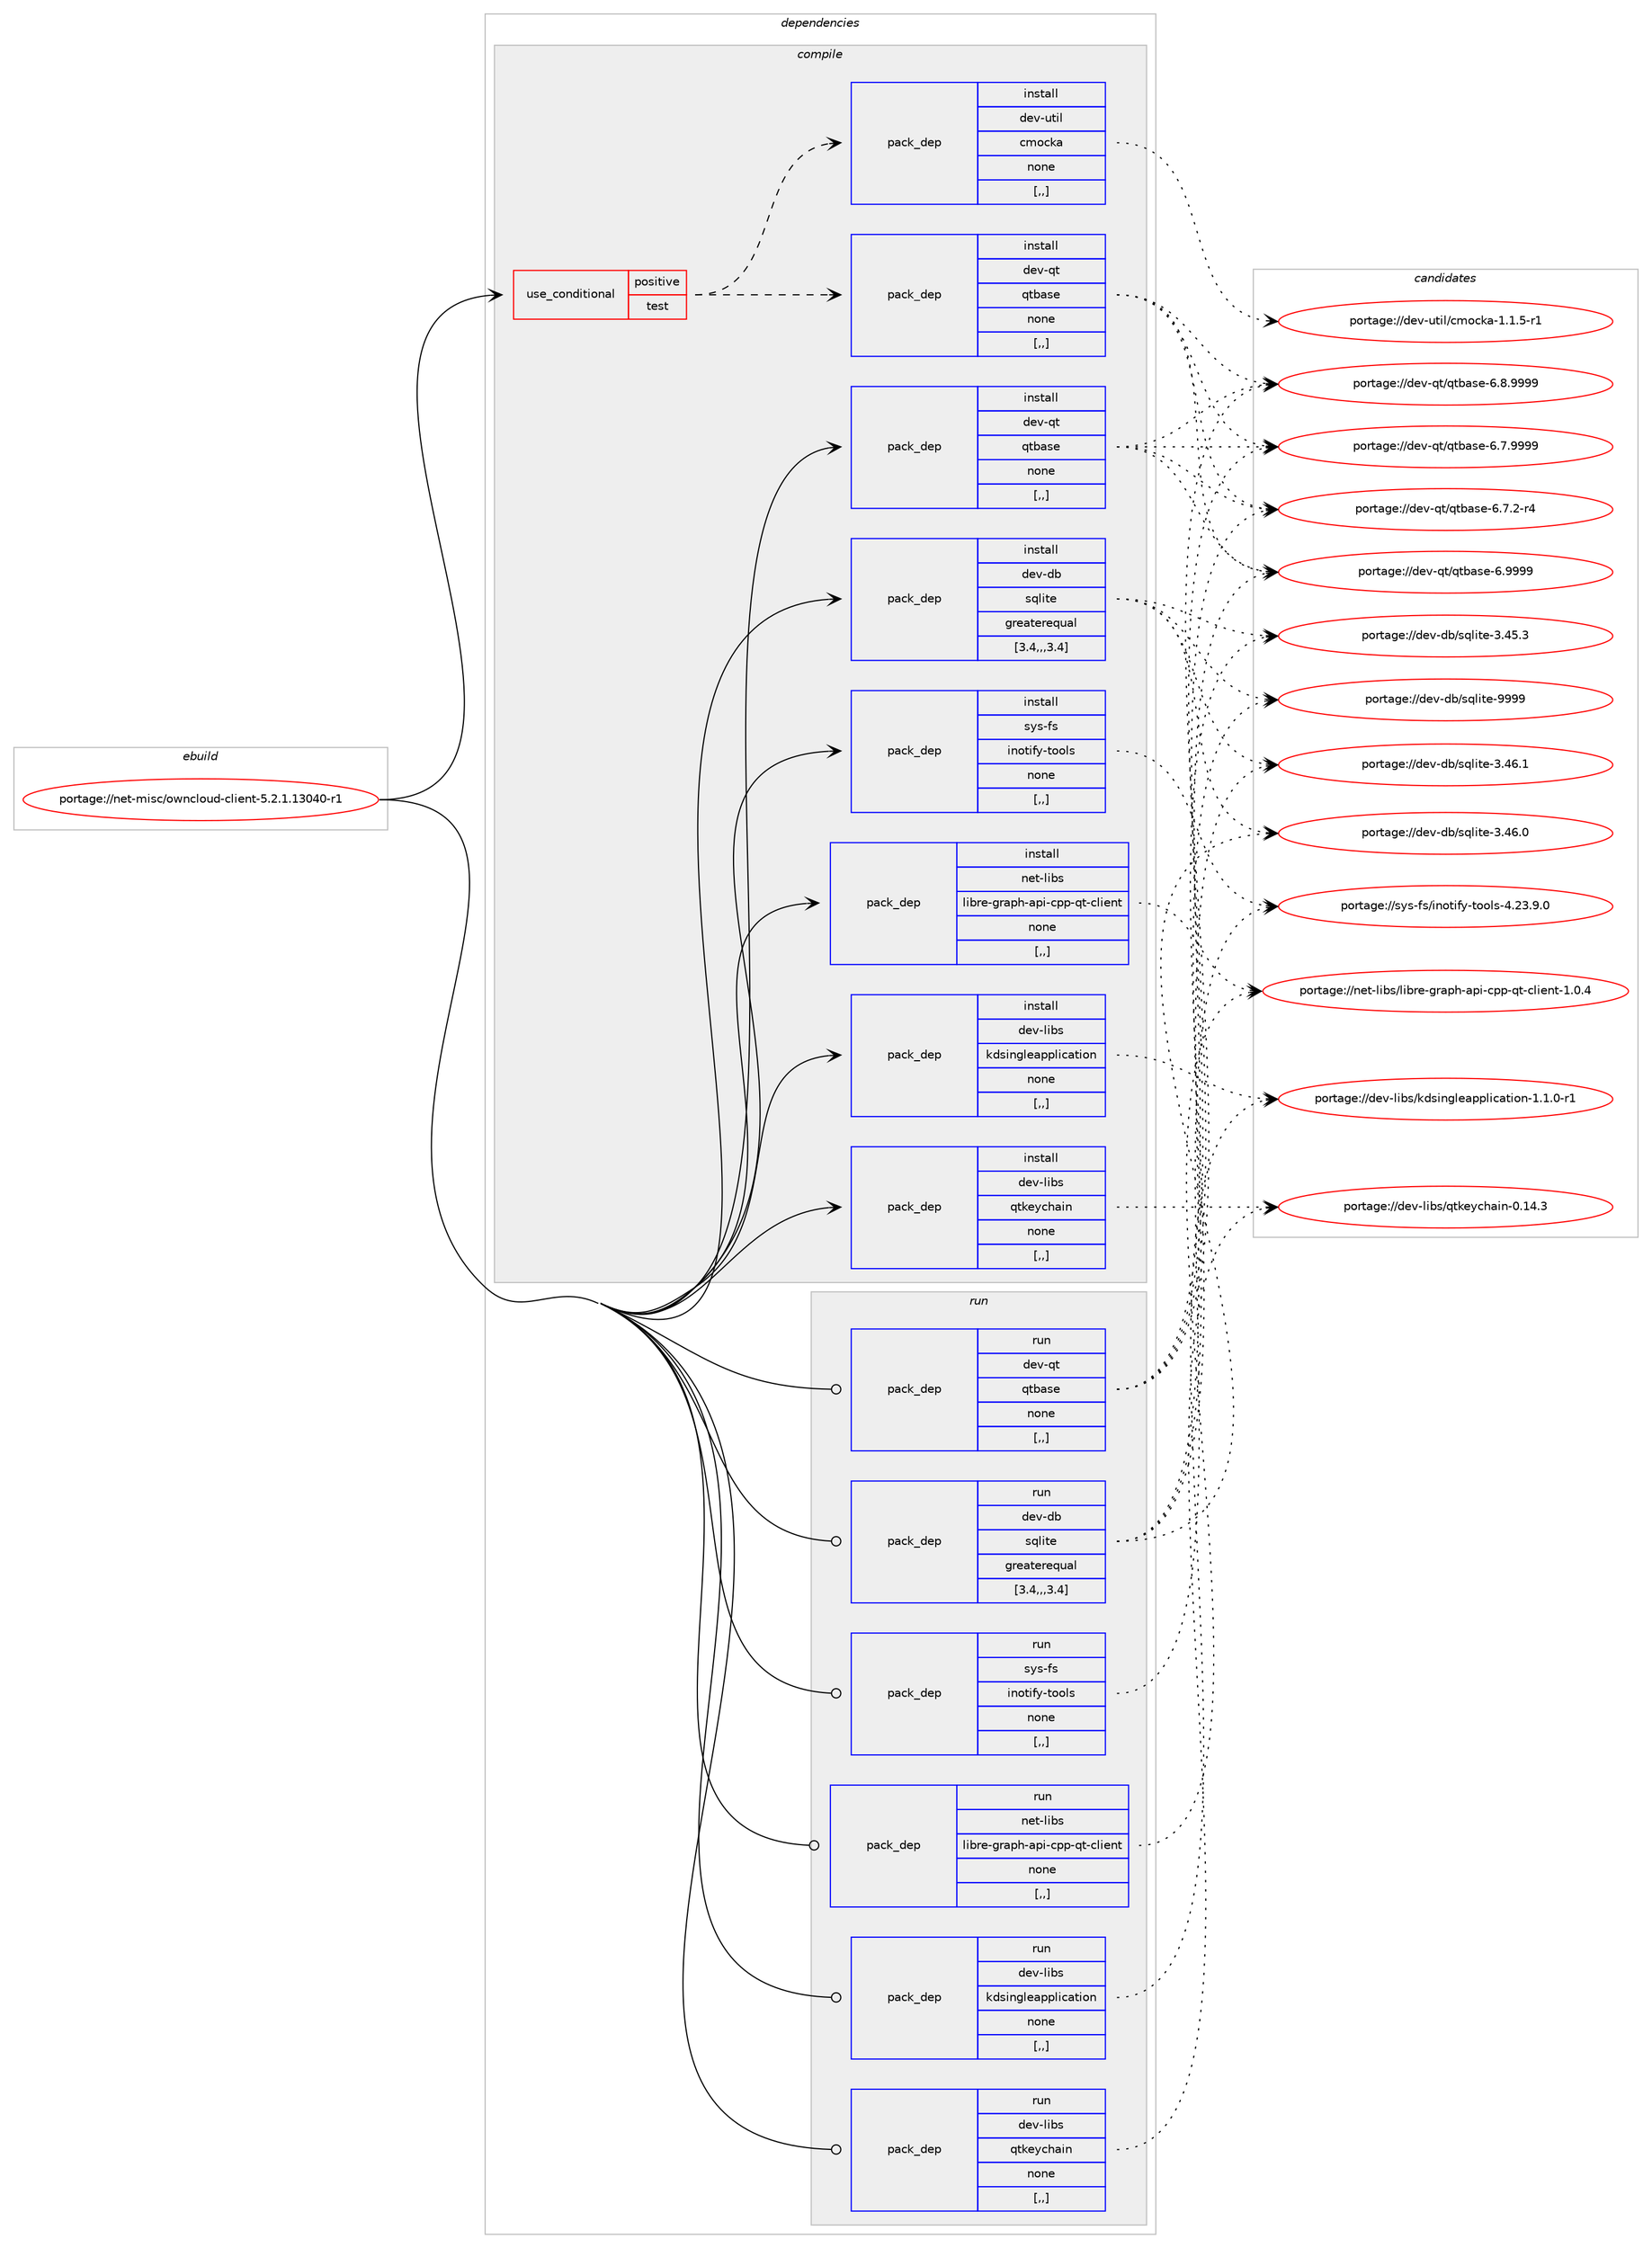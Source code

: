 digraph prolog {

# *************
# Graph options
# *************

newrank=true;
concentrate=true;
compound=true;
graph [rankdir=LR,fontname=Helvetica,fontsize=10,ranksep=1.5];#, ranksep=2.5, nodesep=0.2];
edge  [arrowhead=vee];
node  [fontname=Helvetica,fontsize=10];

# **********
# The ebuild
# **********

subgraph cluster_leftcol {
color=gray;
label=<<i>ebuild</i>>;
id [label="portage://net-misc/owncloud-client-5.2.1.13040-r1", color=red, width=4, href="../net-misc/owncloud-client-5.2.1.13040-r1.svg"];
}

# ****************
# The dependencies
# ****************

subgraph cluster_midcol {
color=gray;
label=<<i>dependencies</i>>;
subgraph cluster_compile {
fillcolor="#eeeeee";
style=filled;
label=<<i>compile</i>>;
subgraph cond232222 {
dependency884284 [label=<<TABLE BORDER="0" CELLBORDER="1" CELLSPACING="0" CELLPADDING="4"><TR><TD ROWSPAN="3" CELLPADDING="10">use_conditional</TD></TR><TR><TD>positive</TD></TR><TR><TD>test</TD></TR></TABLE>>, shape=none, color=red];
subgraph pack645608 {
dependency884285 [label=<<TABLE BORDER="0" CELLBORDER="1" CELLSPACING="0" CELLPADDING="4" WIDTH="220"><TR><TD ROWSPAN="6" CELLPADDING="30">pack_dep</TD></TR><TR><TD WIDTH="110">install</TD></TR><TR><TD>dev-util</TD></TR><TR><TD>cmocka</TD></TR><TR><TD>none</TD></TR><TR><TD>[,,]</TD></TR></TABLE>>, shape=none, color=blue];
}
dependency884284:e -> dependency884285:w [weight=20,style="dashed",arrowhead="vee"];
subgraph pack645609 {
dependency884286 [label=<<TABLE BORDER="0" CELLBORDER="1" CELLSPACING="0" CELLPADDING="4" WIDTH="220"><TR><TD ROWSPAN="6" CELLPADDING="30">pack_dep</TD></TR><TR><TD WIDTH="110">install</TD></TR><TR><TD>dev-qt</TD></TR><TR><TD>qtbase</TD></TR><TR><TD>none</TD></TR><TR><TD>[,,]</TD></TR></TABLE>>, shape=none, color=blue];
}
dependency884284:e -> dependency884286:w [weight=20,style="dashed",arrowhead="vee"];
}
id:e -> dependency884284:w [weight=20,style="solid",arrowhead="vee"];
subgraph pack645610 {
dependency884287 [label=<<TABLE BORDER="0" CELLBORDER="1" CELLSPACING="0" CELLPADDING="4" WIDTH="220"><TR><TD ROWSPAN="6" CELLPADDING="30">pack_dep</TD></TR><TR><TD WIDTH="110">install</TD></TR><TR><TD>dev-db</TD></TR><TR><TD>sqlite</TD></TR><TR><TD>greaterequal</TD></TR><TR><TD>[3.4,,,3.4]</TD></TR></TABLE>>, shape=none, color=blue];
}
id:e -> dependency884287:w [weight=20,style="solid",arrowhead="vee"];
subgraph pack645611 {
dependency884288 [label=<<TABLE BORDER="0" CELLBORDER="1" CELLSPACING="0" CELLPADDING="4" WIDTH="220"><TR><TD ROWSPAN="6" CELLPADDING="30">pack_dep</TD></TR><TR><TD WIDTH="110">install</TD></TR><TR><TD>dev-libs</TD></TR><TR><TD>kdsingleapplication</TD></TR><TR><TD>none</TD></TR><TR><TD>[,,]</TD></TR></TABLE>>, shape=none, color=blue];
}
id:e -> dependency884288:w [weight=20,style="solid",arrowhead="vee"];
subgraph pack645612 {
dependency884289 [label=<<TABLE BORDER="0" CELLBORDER="1" CELLSPACING="0" CELLPADDING="4" WIDTH="220"><TR><TD ROWSPAN="6" CELLPADDING="30">pack_dep</TD></TR><TR><TD WIDTH="110">install</TD></TR><TR><TD>dev-libs</TD></TR><TR><TD>qtkeychain</TD></TR><TR><TD>none</TD></TR><TR><TD>[,,]</TD></TR></TABLE>>, shape=none, color=blue];
}
id:e -> dependency884289:w [weight=20,style="solid",arrowhead="vee"];
subgraph pack645613 {
dependency884290 [label=<<TABLE BORDER="0" CELLBORDER="1" CELLSPACING="0" CELLPADDING="4" WIDTH="220"><TR><TD ROWSPAN="6" CELLPADDING="30">pack_dep</TD></TR><TR><TD WIDTH="110">install</TD></TR><TR><TD>dev-qt</TD></TR><TR><TD>qtbase</TD></TR><TR><TD>none</TD></TR><TR><TD>[,,]</TD></TR></TABLE>>, shape=none, color=blue];
}
id:e -> dependency884290:w [weight=20,style="solid",arrowhead="vee"];
subgraph pack645614 {
dependency884291 [label=<<TABLE BORDER="0" CELLBORDER="1" CELLSPACING="0" CELLPADDING="4" WIDTH="220"><TR><TD ROWSPAN="6" CELLPADDING="30">pack_dep</TD></TR><TR><TD WIDTH="110">install</TD></TR><TR><TD>net-libs</TD></TR><TR><TD>libre-graph-api-cpp-qt-client</TD></TR><TR><TD>none</TD></TR><TR><TD>[,,]</TD></TR></TABLE>>, shape=none, color=blue];
}
id:e -> dependency884291:w [weight=20,style="solid",arrowhead="vee"];
subgraph pack645615 {
dependency884292 [label=<<TABLE BORDER="0" CELLBORDER="1" CELLSPACING="0" CELLPADDING="4" WIDTH="220"><TR><TD ROWSPAN="6" CELLPADDING="30">pack_dep</TD></TR><TR><TD WIDTH="110">install</TD></TR><TR><TD>sys-fs</TD></TR><TR><TD>inotify-tools</TD></TR><TR><TD>none</TD></TR><TR><TD>[,,]</TD></TR></TABLE>>, shape=none, color=blue];
}
id:e -> dependency884292:w [weight=20,style="solid",arrowhead="vee"];
}
subgraph cluster_compileandrun {
fillcolor="#eeeeee";
style=filled;
label=<<i>compile and run</i>>;
}
subgraph cluster_run {
fillcolor="#eeeeee";
style=filled;
label=<<i>run</i>>;
subgraph pack645616 {
dependency884293 [label=<<TABLE BORDER="0" CELLBORDER="1" CELLSPACING="0" CELLPADDING="4" WIDTH="220"><TR><TD ROWSPAN="6" CELLPADDING="30">pack_dep</TD></TR><TR><TD WIDTH="110">run</TD></TR><TR><TD>dev-db</TD></TR><TR><TD>sqlite</TD></TR><TR><TD>greaterequal</TD></TR><TR><TD>[3.4,,,3.4]</TD></TR></TABLE>>, shape=none, color=blue];
}
id:e -> dependency884293:w [weight=20,style="solid",arrowhead="odot"];
subgraph pack645617 {
dependency884294 [label=<<TABLE BORDER="0" CELLBORDER="1" CELLSPACING="0" CELLPADDING="4" WIDTH="220"><TR><TD ROWSPAN="6" CELLPADDING="30">pack_dep</TD></TR><TR><TD WIDTH="110">run</TD></TR><TR><TD>dev-libs</TD></TR><TR><TD>kdsingleapplication</TD></TR><TR><TD>none</TD></TR><TR><TD>[,,]</TD></TR></TABLE>>, shape=none, color=blue];
}
id:e -> dependency884294:w [weight=20,style="solid",arrowhead="odot"];
subgraph pack645618 {
dependency884295 [label=<<TABLE BORDER="0" CELLBORDER="1" CELLSPACING="0" CELLPADDING="4" WIDTH="220"><TR><TD ROWSPAN="6" CELLPADDING="30">pack_dep</TD></TR><TR><TD WIDTH="110">run</TD></TR><TR><TD>dev-libs</TD></TR><TR><TD>qtkeychain</TD></TR><TR><TD>none</TD></TR><TR><TD>[,,]</TD></TR></TABLE>>, shape=none, color=blue];
}
id:e -> dependency884295:w [weight=20,style="solid",arrowhead="odot"];
subgraph pack645619 {
dependency884296 [label=<<TABLE BORDER="0" CELLBORDER="1" CELLSPACING="0" CELLPADDING="4" WIDTH="220"><TR><TD ROWSPAN="6" CELLPADDING="30">pack_dep</TD></TR><TR><TD WIDTH="110">run</TD></TR><TR><TD>dev-qt</TD></TR><TR><TD>qtbase</TD></TR><TR><TD>none</TD></TR><TR><TD>[,,]</TD></TR></TABLE>>, shape=none, color=blue];
}
id:e -> dependency884296:w [weight=20,style="solid",arrowhead="odot"];
subgraph pack645620 {
dependency884297 [label=<<TABLE BORDER="0" CELLBORDER="1" CELLSPACING="0" CELLPADDING="4" WIDTH="220"><TR><TD ROWSPAN="6" CELLPADDING="30">pack_dep</TD></TR><TR><TD WIDTH="110">run</TD></TR><TR><TD>net-libs</TD></TR><TR><TD>libre-graph-api-cpp-qt-client</TD></TR><TR><TD>none</TD></TR><TR><TD>[,,]</TD></TR></TABLE>>, shape=none, color=blue];
}
id:e -> dependency884297:w [weight=20,style="solid",arrowhead="odot"];
subgraph pack645621 {
dependency884298 [label=<<TABLE BORDER="0" CELLBORDER="1" CELLSPACING="0" CELLPADDING="4" WIDTH="220"><TR><TD ROWSPAN="6" CELLPADDING="30">pack_dep</TD></TR><TR><TD WIDTH="110">run</TD></TR><TR><TD>sys-fs</TD></TR><TR><TD>inotify-tools</TD></TR><TR><TD>none</TD></TR><TR><TD>[,,]</TD></TR></TABLE>>, shape=none, color=blue];
}
id:e -> dependency884298:w [weight=20,style="solid",arrowhead="odot"];
}
}

# **************
# The candidates
# **************

subgraph cluster_choices {
rank=same;
color=gray;
label=<<i>candidates</i>>;

subgraph choice645608 {
color=black;
nodesep=1;
choice10010111845117116105108479910911199107974549464946534511449 [label="portage://dev-util/cmocka-1.1.5-r1", color=red, width=4,href="../dev-util/cmocka-1.1.5-r1.svg"];
dependency884285:e -> choice10010111845117116105108479910911199107974549464946534511449:w [style=dotted,weight="100"];
}
subgraph choice645609 {
color=black;
nodesep=1;
choice1001011184511311647113116989711510145544657575757 [label="portage://dev-qt/qtbase-6.9999", color=red, width=4,href="../dev-qt/qtbase-6.9999.svg"];
choice10010111845113116471131169897115101455446564657575757 [label="portage://dev-qt/qtbase-6.8.9999", color=red, width=4,href="../dev-qt/qtbase-6.8.9999.svg"];
choice10010111845113116471131169897115101455446554657575757 [label="portage://dev-qt/qtbase-6.7.9999", color=red, width=4,href="../dev-qt/qtbase-6.7.9999.svg"];
choice100101118451131164711311698971151014554465546504511452 [label="portage://dev-qt/qtbase-6.7.2-r4", color=red, width=4,href="../dev-qt/qtbase-6.7.2-r4.svg"];
dependency884286:e -> choice1001011184511311647113116989711510145544657575757:w [style=dotted,weight="100"];
dependency884286:e -> choice10010111845113116471131169897115101455446564657575757:w [style=dotted,weight="100"];
dependency884286:e -> choice10010111845113116471131169897115101455446554657575757:w [style=dotted,weight="100"];
dependency884286:e -> choice100101118451131164711311698971151014554465546504511452:w [style=dotted,weight="100"];
}
subgraph choice645610 {
color=black;
nodesep=1;
choice1001011184510098471151131081051161014557575757 [label="portage://dev-db/sqlite-9999", color=red, width=4,href="../dev-db/sqlite-9999.svg"];
choice10010111845100984711511310810511610145514652544649 [label="portage://dev-db/sqlite-3.46.1", color=red, width=4,href="../dev-db/sqlite-3.46.1.svg"];
choice10010111845100984711511310810511610145514652544648 [label="portage://dev-db/sqlite-3.46.0", color=red, width=4,href="../dev-db/sqlite-3.46.0.svg"];
choice10010111845100984711511310810511610145514652534651 [label="portage://dev-db/sqlite-3.45.3", color=red, width=4,href="../dev-db/sqlite-3.45.3.svg"];
dependency884287:e -> choice1001011184510098471151131081051161014557575757:w [style=dotted,weight="100"];
dependency884287:e -> choice10010111845100984711511310810511610145514652544649:w [style=dotted,weight="100"];
dependency884287:e -> choice10010111845100984711511310810511610145514652544648:w [style=dotted,weight="100"];
dependency884287:e -> choice10010111845100984711511310810511610145514652534651:w [style=dotted,weight="100"];
}
subgraph choice645611 {
color=black;
nodesep=1;
choice1001011184510810598115471071001151051101031081019711211210810599971161051111104549464946484511449 [label="portage://dev-libs/kdsingleapplication-1.1.0-r1", color=red, width=4,href="../dev-libs/kdsingleapplication-1.1.0-r1.svg"];
dependency884288:e -> choice1001011184510810598115471071001151051101031081019711211210810599971161051111104549464946484511449:w [style=dotted,weight="100"];
}
subgraph choice645612 {
color=black;
nodesep=1;
choice100101118451081059811547113116107101121991049710511045484649524651 [label="portage://dev-libs/qtkeychain-0.14.3", color=red, width=4,href="../dev-libs/qtkeychain-0.14.3.svg"];
dependency884289:e -> choice100101118451081059811547113116107101121991049710511045484649524651:w [style=dotted,weight="100"];
}
subgraph choice645613 {
color=black;
nodesep=1;
choice1001011184511311647113116989711510145544657575757 [label="portage://dev-qt/qtbase-6.9999", color=red, width=4,href="../dev-qt/qtbase-6.9999.svg"];
choice10010111845113116471131169897115101455446564657575757 [label="portage://dev-qt/qtbase-6.8.9999", color=red, width=4,href="../dev-qt/qtbase-6.8.9999.svg"];
choice10010111845113116471131169897115101455446554657575757 [label="portage://dev-qt/qtbase-6.7.9999", color=red, width=4,href="../dev-qt/qtbase-6.7.9999.svg"];
choice100101118451131164711311698971151014554465546504511452 [label="portage://dev-qt/qtbase-6.7.2-r4", color=red, width=4,href="../dev-qt/qtbase-6.7.2-r4.svg"];
dependency884290:e -> choice1001011184511311647113116989711510145544657575757:w [style=dotted,weight="100"];
dependency884290:e -> choice10010111845113116471131169897115101455446564657575757:w [style=dotted,weight="100"];
dependency884290:e -> choice10010111845113116471131169897115101455446554657575757:w [style=dotted,weight="100"];
dependency884290:e -> choice100101118451131164711311698971151014554465546504511452:w [style=dotted,weight="100"];
}
subgraph choice645614 {
color=black;
nodesep=1;
choice11010111645108105981154710810598114101451031149711210445971121054599112112451131164599108105101110116454946484652 [label="portage://net-libs/libre-graph-api-cpp-qt-client-1.0.4", color=red, width=4,href="../net-libs/libre-graph-api-cpp-qt-client-1.0.4.svg"];
dependency884291:e -> choice11010111645108105981154710810598114101451031149711210445971121054599112112451131164599108105101110116454946484652:w [style=dotted,weight="100"];
}
subgraph choice645615 {
color=black;
nodesep=1;
choice115121115451021154710511011111610510212145116111111108115455246505146574648 [label="portage://sys-fs/inotify-tools-4.23.9.0", color=red, width=4,href="../sys-fs/inotify-tools-4.23.9.0.svg"];
dependency884292:e -> choice115121115451021154710511011111610510212145116111111108115455246505146574648:w [style=dotted,weight="100"];
}
subgraph choice645616 {
color=black;
nodesep=1;
choice1001011184510098471151131081051161014557575757 [label="portage://dev-db/sqlite-9999", color=red, width=4,href="../dev-db/sqlite-9999.svg"];
choice10010111845100984711511310810511610145514652544649 [label="portage://dev-db/sqlite-3.46.1", color=red, width=4,href="../dev-db/sqlite-3.46.1.svg"];
choice10010111845100984711511310810511610145514652544648 [label="portage://dev-db/sqlite-3.46.0", color=red, width=4,href="../dev-db/sqlite-3.46.0.svg"];
choice10010111845100984711511310810511610145514652534651 [label="portage://dev-db/sqlite-3.45.3", color=red, width=4,href="../dev-db/sqlite-3.45.3.svg"];
dependency884293:e -> choice1001011184510098471151131081051161014557575757:w [style=dotted,weight="100"];
dependency884293:e -> choice10010111845100984711511310810511610145514652544649:w [style=dotted,weight="100"];
dependency884293:e -> choice10010111845100984711511310810511610145514652544648:w [style=dotted,weight="100"];
dependency884293:e -> choice10010111845100984711511310810511610145514652534651:w [style=dotted,weight="100"];
}
subgraph choice645617 {
color=black;
nodesep=1;
choice1001011184510810598115471071001151051101031081019711211210810599971161051111104549464946484511449 [label="portage://dev-libs/kdsingleapplication-1.1.0-r1", color=red, width=4,href="../dev-libs/kdsingleapplication-1.1.0-r1.svg"];
dependency884294:e -> choice1001011184510810598115471071001151051101031081019711211210810599971161051111104549464946484511449:w [style=dotted,weight="100"];
}
subgraph choice645618 {
color=black;
nodesep=1;
choice100101118451081059811547113116107101121991049710511045484649524651 [label="portage://dev-libs/qtkeychain-0.14.3", color=red, width=4,href="../dev-libs/qtkeychain-0.14.3.svg"];
dependency884295:e -> choice100101118451081059811547113116107101121991049710511045484649524651:w [style=dotted,weight="100"];
}
subgraph choice645619 {
color=black;
nodesep=1;
choice1001011184511311647113116989711510145544657575757 [label="portage://dev-qt/qtbase-6.9999", color=red, width=4,href="../dev-qt/qtbase-6.9999.svg"];
choice10010111845113116471131169897115101455446564657575757 [label="portage://dev-qt/qtbase-6.8.9999", color=red, width=4,href="../dev-qt/qtbase-6.8.9999.svg"];
choice10010111845113116471131169897115101455446554657575757 [label="portage://dev-qt/qtbase-6.7.9999", color=red, width=4,href="../dev-qt/qtbase-6.7.9999.svg"];
choice100101118451131164711311698971151014554465546504511452 [label="portage://dev-qt/qtbase-6.7.2-r4", color=red, width=4,href="../dev-qt/qtbase-6.7.2-r4.svg"];
dependency884296:e -> choice1001011184511311647113116989711510145544657575757:w [style=dotted,weight="100"];
dependency884296:e -> choice10010111845113116471131169897115101455446564657575757:w [style=dotted,weight="100"];
dependency884296:e -> choice10010111845113116471131169897115101455446554657575757:w [style=dotted,weight="100"];
dependency884296:e -> choice100101118451131164711311698971151014554465546504511452:w [style=dotted,weight="100"];
}
subgraph choice645620 {
color=black;
nodesep=1;
choice11010111645108105981154710810598114101451031149711210445971121054599112112451131164599108105101110116454946484652 [label="portage://net-libs/libre-graph-api-cpp-qt-client-1.0.4", color=red, width=4,href="../net-libs/libre-graph-api-cpp-qt-client-1.0.4.svg"];
dependency884297:e -> choice11010111645108105981154710810598114101451031149711210445971121054599112112451131164599108105101110116454946484652:w [style=dotted,weight="100"];
}
subgraph choice645621 {
color=black;
nodesep=1;
choice115121115451021154710511011111610510212145116111111108115455246505146574648 [label="portage://sys-fs/inotify-tools-4.23.9.0", color=red, width=4,href="../sys-fs/inotify-tools-4.23.9.0.svg"];
dependency884298:e -> choice115121115451021154710511011111610510212145116111111108115455246505146574648:w [style=dotted,weight="100"];
}
}

}
